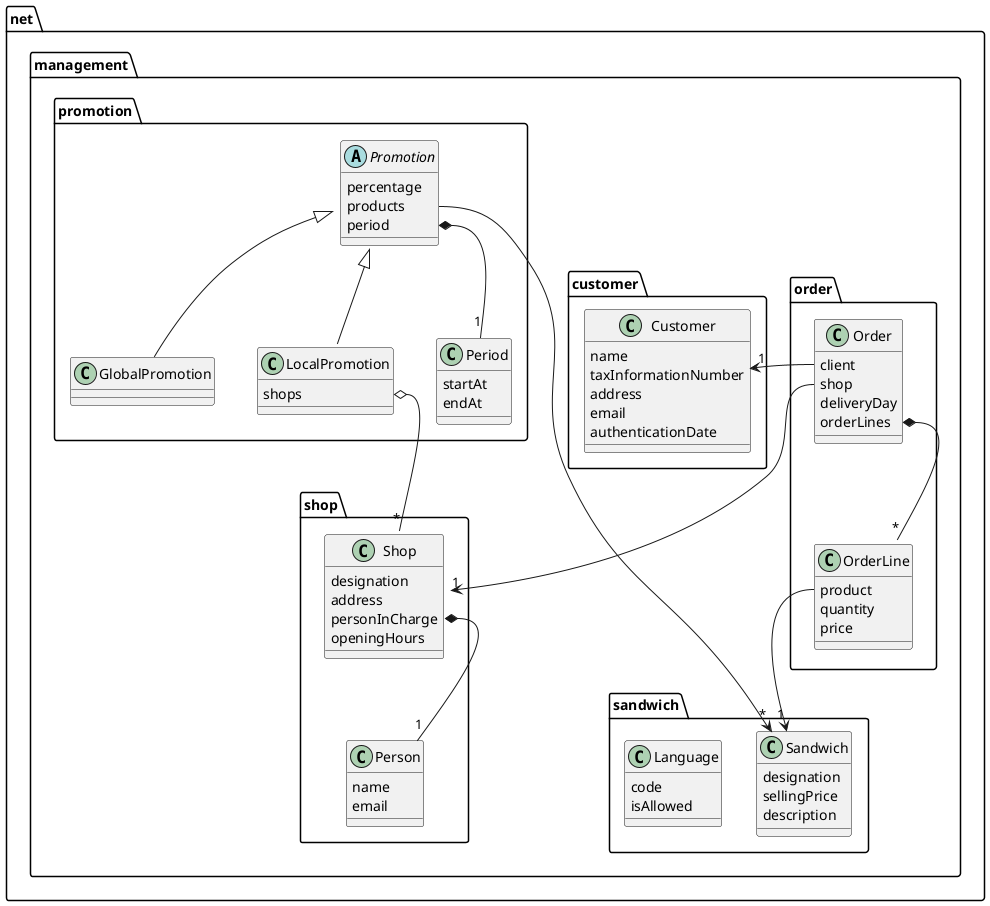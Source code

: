 @startuml
'https://plantuml.com/class-diagram

namespace net.management.sandwich {
    class Sandwich {
        designation
        sellingPrice
        description
    }
    class Language {
        code
        isAllowed
    }
}

namespace net.management.shop {
    class Shop {
        designation
        address
        personInCharge
        openingHours
    }
    class Person {
        name
        email
    }

    Shop::personInCharge *-- "1" Person
}

namespace net.management.order {
    class Order {
        client
        shop
        deliveryDay
        orderLines
    }
    class OrderLine {
        product
        quantity
        price
    }

    Order::client -> "1" net.management.customer.Customer
    Order::shop --> "1" net.management.shop.Shop
    Order::orderLines *-- "*" OrderLine
    OrderLine::product --> "1" net.management.sandwich.Sandwich
}

namespace net.management.customer {
    class Customer {
        name
        taxInformationNumber
        address
        email
        authenticationDate
    }
}

namespace net.management.promotion {
    abstract class Promotion {
        percentage
        products
        period
    }
    class GlobalPromotion
    class LocalPromotion {
        shops
    }
    class Period {
        startAt
        endAt
    }

    Promotion <|-- GlobalPromotion
    Promotion <|-- LocalPromotion
    Promotion::products -> "*" net.management.sandwich.Sandwich
    Promotion::period *-- "1" Period
    LocalPromotion::shops o-- "*" net.management.shop.Shop
}

@enduml